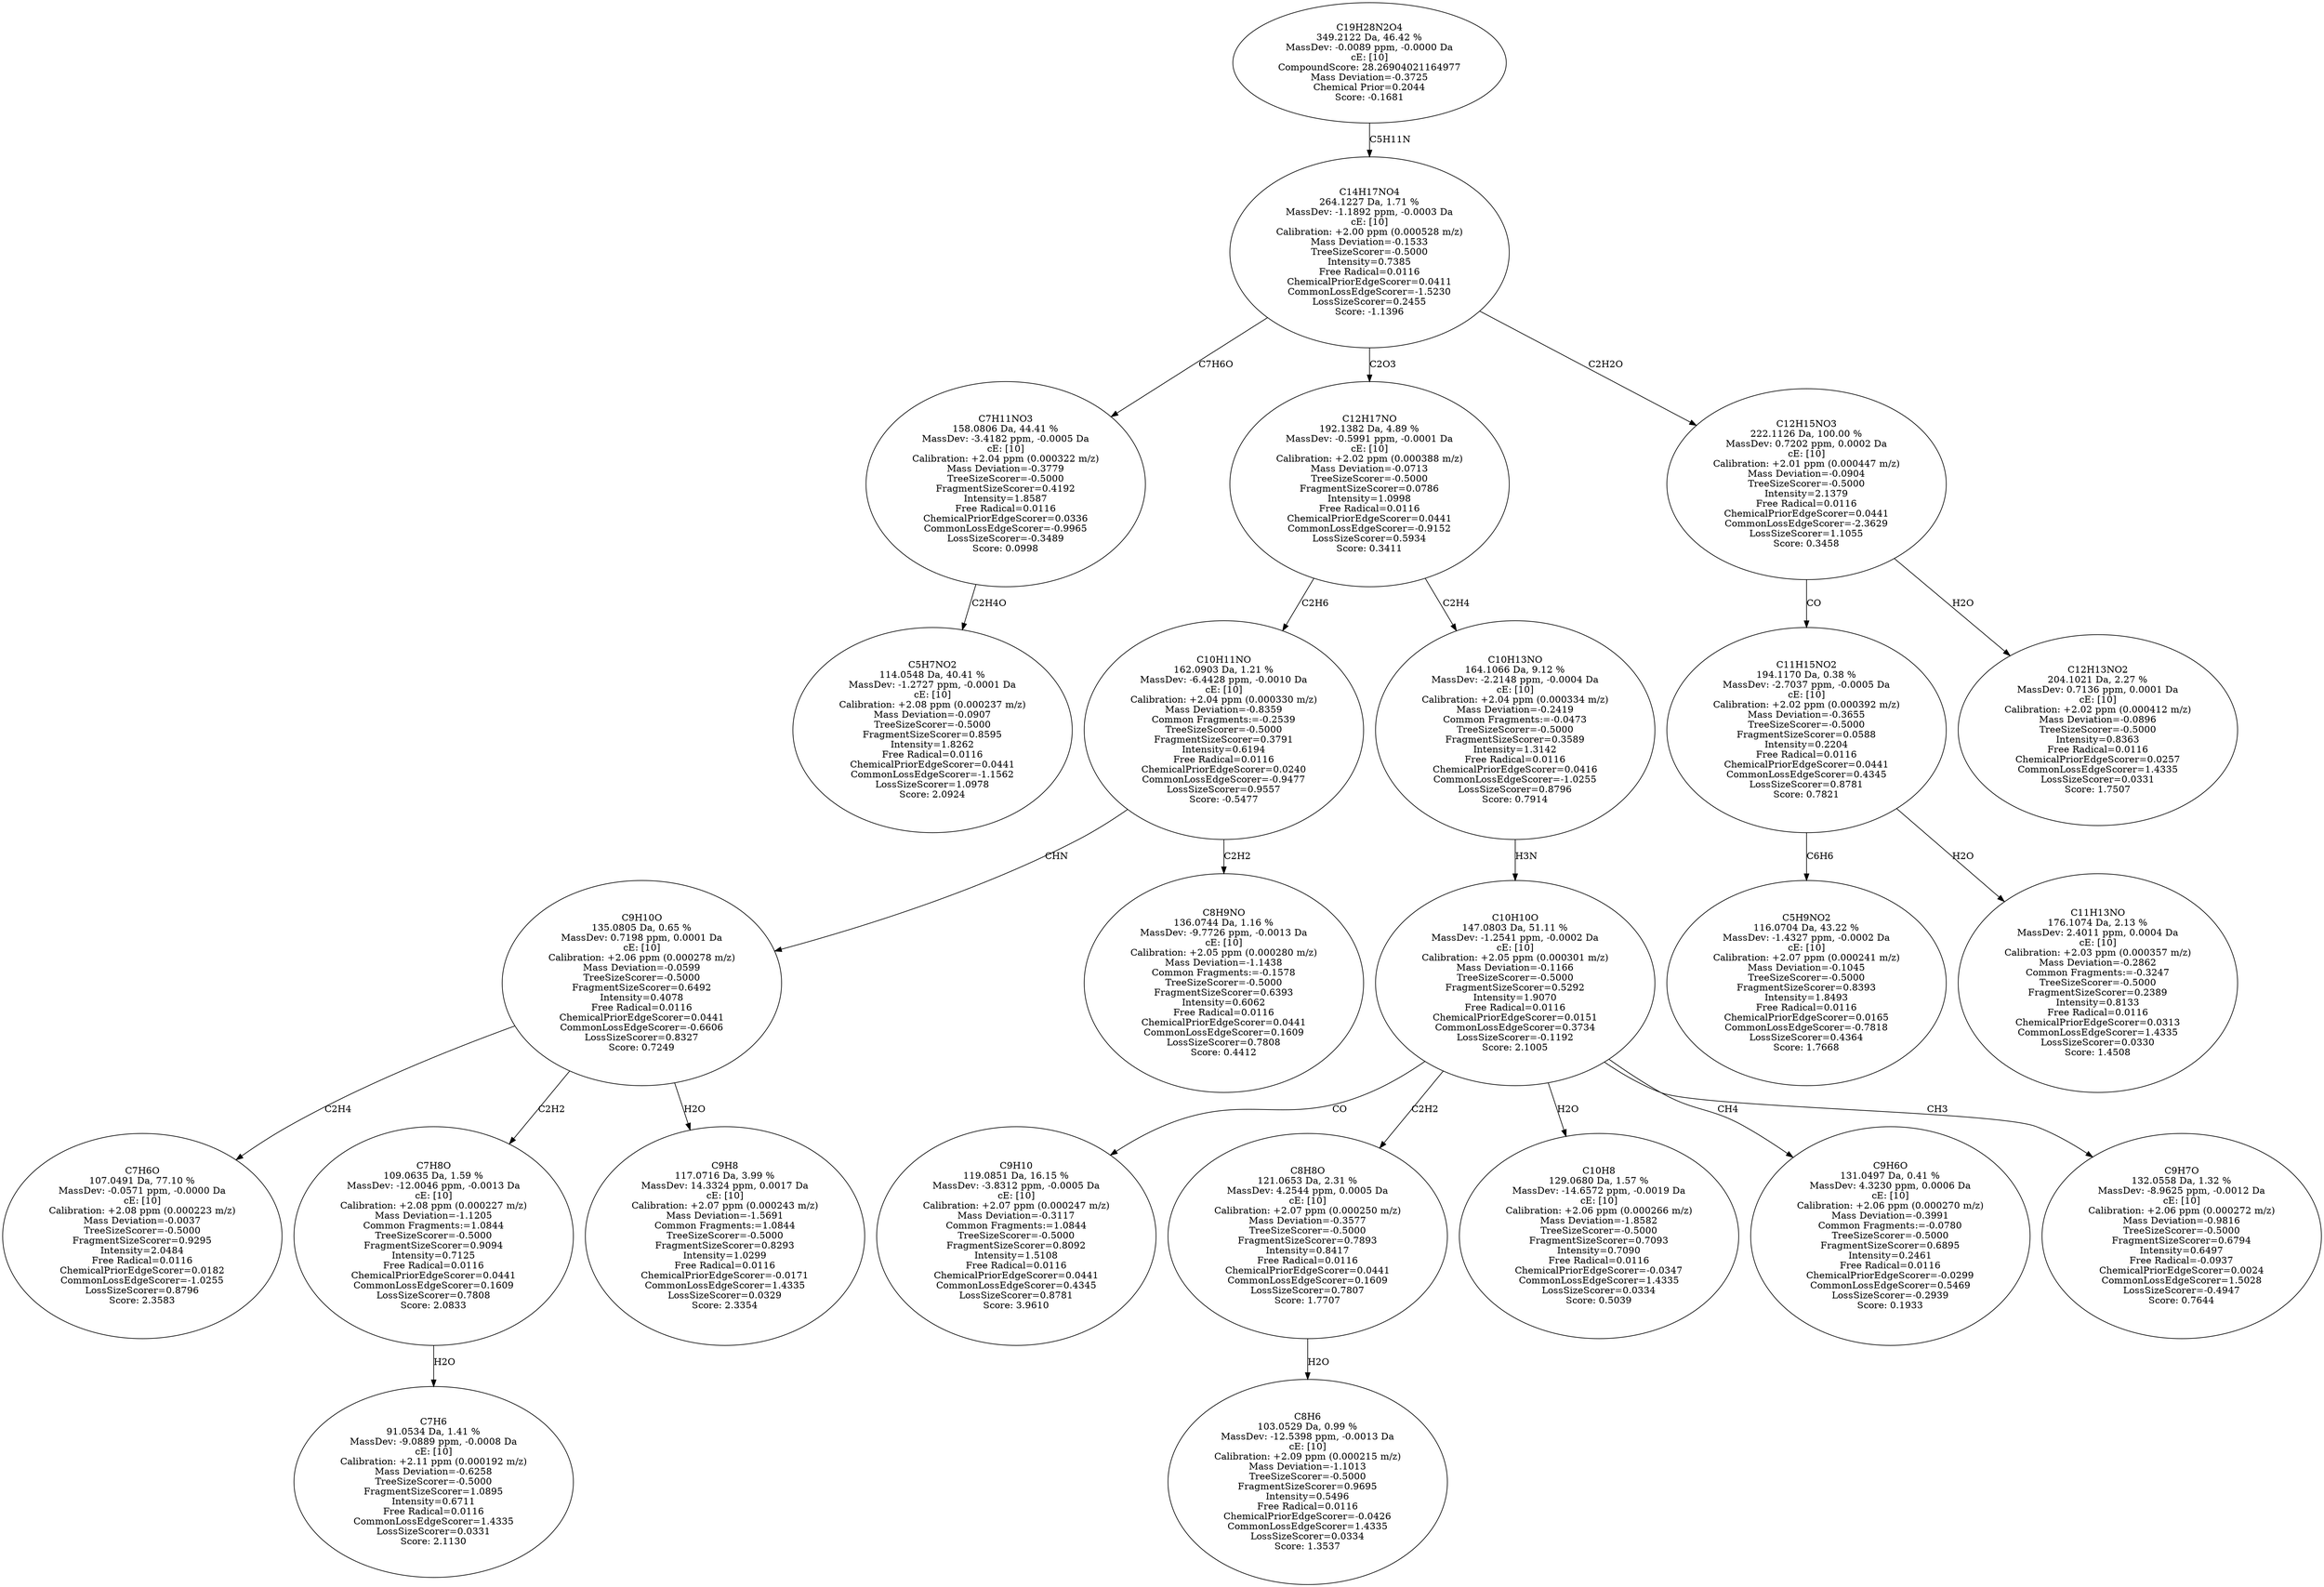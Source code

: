 strict digraph {
v1 [label="C5H7NO2\n114.0548 Da, 40.41 %\nMassDev: -1.2727 ppm, -0.0001 Da\ncE: [10]\nCalibration: +2.08 ppm (0.000237 m/z)\nMass Deviation=-0.0907\nTreeSizeScorer=-0.5000\nFragmentSizeScorer=0.8595\nIntensity=1.8262\nFree Radical=0.0116\nChemicalPriorEdgeScorer=0.0441\nCommonLossEdgeScorer=-1.1562\nLossSizeScorer=1.0978\nScore: 2.0924"];
v2 [label="C7H11NO3\n158.0806 Da, 44.41 %\nMassDev: -3.4182 ppm, -0.0005 Da\ncE: [10]\nCalibration: +2.04 ppm (0.000322 m/z)\nMass Deviation=-0.3779\nTreeSizeScorer=-0.5000\nFragmentSizeScorer=0.4192\nIntensity=1.8587\nFree Radical=0.0116\nChemicalPriorEdgeScorer=0.0336\nCommonLossEdgeScorer=-0.9965\nLossSizeScorer=-0.3489\nScore: 0.0998"];
v3 [label="C7H6O\n107.0491 Da, 77.10 %\nMassDev: -0.0571 ppm, -0.0000 Da\ncE: [10]\nCalibration: +2.08 ppm (0.000223 m/z)\nMass Deviation=-0.0037\nTreeSizeScorer=-0.5000\nFragmentSizeScorer=0.9295\nIntensity=2.0484\nFree Radical=0.0116\nChemicalPriorEdgeScorer=0.0182\nCommonLossEdgeScorer=-1.0255\nLossSizeScorer=0.8796\nScore: 2.3583"];
v4 [label="C7H6\n91.0534 Da, 1.41 %\nMassDev: -9.0889 ppm, -0.0008 Da\ncE: [10]\nCalibration: +2.11 ppm (0.000192 m/z)\nMass Deviation=-0.6258\nTreeSizeScorer=-0.5000\nFragmentSizeScorer=1.0895\nIntensity=0.6711\nFree Radical=0.0116\nCommonLossEdgeScorer=1.4335\nLossSizeScorer=0.0331\nScore: 2.1130"];
v5 [label="C7H8O\n109.0635 Da, 1.59 %\nMassDev: -12.0046 ppm, -0.0013 Da\ncE: [10]\nCalibration: +2.08 ppm (0.000227 m/z)\nMass Deviation=-1.1205\nCommon Fragments:=1.0844\nTreeSizeScorer=-0.5000\nFragmentSizeScorer=0.9094\nIntensity=0.7125\nFree Radical=0.0116\nChemicalPriorEdgeScorer=0.0441\nCommonLossEdgeScorer=0.1609\nLossSizeScorer=0.7808\nScore: 2.0833"];
v6 [label="C9H8\n117.0716 Da, 3.99 %\nMassDev: 14.3324 ppm, 0.0017 Da\ncE: [10]\nCalibration: +2.07 ppm (0.000243 m/z)\nMass Deviation=-1.5691\nCommon Fragments:=1.0844\nTreeSizeScorer=-0.5000\nFragmentSizeScorer=0.8293\nIntensity=1.0299\nFree Radical=0.0116\nChemicalPriorEdgeScorer=-0.0171\nCommonLossEdgeScorer=1.4335\nLossSizeScorer=0.0329\nScore: 2.3354"];
v7 [label="C9H10O\n135.0805 Da, 0.65 %\nMassDev: 0.7198 ppm, 0.0001 Da\ncE: [10]\nCalibration: +2.06 ppm (0.000278 m/z)\nMass Deviation=-0.0599\nTreeSizeScorer=-0.5000\nFragmentSizeScorer=0.6492\nIntensity=0.4078\nFree Radical=0.0116\nChemicalPriorEdgeScorer=0.0441\nCommonLossEdgeScorer=-0.6606\nLossSizeScorer=0.8327\nScore: 0.7249"];
v8 [label="C8H9NO\n136.0744 Da, 1.16 %\nMassDev: -9.7726 ppm, -0.0013 Da\ncE: [10]\nCalibration: +2.05 ppm (0.000280 m/z)\nMass Deviation=-1.1438\nCommon Fragments:=-0.1578\nTreeSizeScorer=-0.5000\nFragmentSizeScorer=0.6393\nIntensity=0.6062\nFree Radical=0.0116\nChemicalPriorEdgeScorer=0.0441\nCommonLossEdgeScorer=0.1609\nLossSizeScorer=0.7808\nScore: 0.4412"];
v9 [label="C10H11NO\n162.0903 Da, 1.21 %\nMassDev: -6.4428 ppm, -0.0010 Da\ncE: [10]\nCalibration: +2.04 ppm (0.000330 m/z)\nMass Deviation=-0.8359\nCommon Fragments:=-0.2539\nTreeSizeScorer=-0.5000\nFragmentSizeScorer=0.3791\nIntensity=0.6194\nFree Radical=0.0116\nChemicalPriorEdgeScorer=0.0240\nCommonLossEdgeScorer=-0.9477\nLossSizeScorer=0.9557\nScore: -0.5477"];
v10 [label="C9H10\n119.0851 Da, 16.15 %\nMassDev: -3.8312 ppm, -0.0005 Da\ncE: [10]\nCalibration: +2.07 ppm (0.000247 m/z)\nMass Deviation=-0.3117\nCommon Fragments:=1.0844\nTreeSizeScorer=-0.5000\nFragmentSizeScorer=0.8092\nIntensity=1.5108\nFree Radical=0.0116\nChemicalPriorEdgeScorer=0.0441\nCommonLossEdgeScorer=0.4345\nLossSizeScorer=0.8781\nScore: 3.9610"];
v11 [label="C8H6\n103.0529 Da, 0.99 %\nMassDev: -12.5398 ppm, -0.0013 Da\ncE: [10]\nCalibration: +2.09 ppm (0.000215 m/z)\nMass Deviation=-1.1013\nTreeSizeScorer=-0.5000\nFragmentSizeScorer=0.9695\nIntensity=0.5496\nFree Radical=0.0116\nChemicalPriorEdgeScorer=-0.0426\nCommonLossEdgeScorer=1.4335\nLossSizeScorer=0.0334\nScore: 1.3537"];
v12 [label="C8H8O\n121.0653 Da, 2.31 %\nMassDev: 4.2544 ppm, 0.0005 Da\ncE: [10]\nCalibration: +2.07 ppm (0.000250 m/z)\nMass Deviation=-0.3577\nTreeSizeScorer=-0.5000\nFragmentSizeScorer=0.7893\nIntensity=0.8417\nFree Radical=0.0116\nChemicalPriorEdgeScorer=0.0441\nCommonLossEdgeScorer=0.1609\nLossSizeScorer=0.7807\nScore: 1.7707"];
v13 [label="C10H8\n129.0680 Da, 1.57 %\nMassDev: -14.6572 ppm, -0.0019 Da\ncE: [10]\nCalibration: +2.06 ppm (0.000266 m/z)\nMass Deviation=-1.8582\nTreeSizeScorer=-0.5000\nFragmentSizeScorer=0.7093\nIntensity=0.7090\nFree Radical=0.0116\nChemicalPriorEdgeScorer=-0.0347\nCommonLossEdgeScorer=1.4335\nLossSizeScorer=0.0334\nScore: 0.5039"];
v14 [label="C9H6O\n131.0497 Da, 0.41 %\nMassDev: 4.3230 ppm, 0.0006 Da\ncE: [10]\nCalibration: +2.06 ppm (0.000270 m/z)\nMass Deviation=-0.3991\nCommon Fragments:=-0.0780\nTreeSizeScorer=-0.5000\nFragmentSizeScorer=0.6895\nIntensity=0.2461\nFree Radical=0.0116\nChemicalPriorEdgeScorer=-0.0299\nCommonLossEdgeScorer=0.5469\nLossSizeScorer=-0.2939\nScore: 0.1933"];
v15 [label="C9H7O\n132.0558 Da, 1.32 %\nMassDev: -8.9625 ppm, -0.0012 Da\ncE: [10]\nCalibration: +2.06 ppm (0.000272 m/z)\nMass Deviation=-0.9816\nTreeSizeScorer=-0.5000\nFragmentSizeScorer=0.6794\nIntensity=0.6497\nFree Radical=-0.0937\nChemicalPriorEdgeScorer=0.0024\nCommonLossEdgeScorer=1.5028\nLossSizeScorer=-0.4947\nScore: 0.7644"];
v16 [label="C10H10O\n147.0803 Da, 51.11 %\nMassDev: -1.2541 ppm, -0.0002 Da\ncE: [10]\nCalibration: +2.05 ppm (0.000301 m/z)\nMass Deviation=-0.1166\nTreeSizeScorer=-0.5000\nFragmentSizeScorer=0.5292\nIntensity=1.9070\nFree Radical=0.0116\nChemicalPriorEdgeScorer=0.0151\nCommonLossEdgeScorer=0.3734\nLossSizeScorer=-0.1192\nScore: 2.1005"];
v17 [label="C10H13NO\n164.1066 Da, 9.12 %\nMassDev: -2.2148 ppm, -0.0004 Da\ncE: [10]\nCalibration: +2.04 ppm (0.000334 m/z)\nMass Deviation=-0.2419\nCommon Fragments:=-0.0473\nTreeSizeScorer=-0.5000\nFragmentSizeScorer=0.3589\nIntensity=1.3142\nFree Radical=0.0116\nChemicalPriorEdgeScorer=0.0416\nCommonLossEdgeScorer=-1.0255\nLossSizeScorer=0.8796\nScore: 0.7914"];
v18 [label="C12H17NO\n192.1382 Da, 4.89 %\nMassDev: -0.5991 ppm, -0.0001 Da\ncE: [10]\nCalibration: +2.02 ppm (0.000388 m/z)\nMass Deviation=-0.0713\nTreeSizeScorer=-0.5000\nFragmentSizeScorer=0.0786\nIntensity=1.0998\nFree Radical=0.0116\nChemicalPriorEdgeScorer=0.0441\nCommonLossEdgeScorer=-0.9152\nLossSizeScorer=0.5934\nScore: 0.3411"];
v19 [label="C5H9NO2\n116.0704 Da, 43.22 %\nMassDev: -1.4327 ppm, -0.0002 Da\ncE: [10]\nCalibration: +2.07 ppm (0.000241 m/z)\nMass Deviation=-0.1045\nTreeSizeScorer=-0.5000\nFragmentSizeScorer=0.8393\nIntensity=1.8493\nFree Radical=0.0116\nChemicalPriorEdgeScorer=0.0165\nCommonLossEdgeScorer=-0.7818\nLossSizeScorer=0.4364\nScore: 1.7668"];
v20 [label="C11H13NO\n176.1074 Da, 2.13 %\nMassDev: 2.4011 ppm, 0.0004 Da\ncE: [10]\nCalibration: +2.03 ppm (0.000357 m/z)\nMass Deviation=-0.2862\nCommon Fragments:=-0.3247\nTreeSizeScorer=-0.5000\nFragmentSizeScorer=0.2389\nIntensity=0.8133\nFree Radical=0.0116\nChemicalPriorEdgeScorer=0.0313\nCommonLossEdgeScorer=1.4335\nLossSizeScorer=0.0330\nScore: 1.4508"];
v21 [label="C11H15NO2\n194.1170 Da, 0.38 %\nMassDev: -2.7037 ppm, -0.0005 Da\ncE: [10]\nCalibration: +2.02 ppm (0.000392 m/z)\nMass Deviation=-0.3655\nTreeSizeScorer=-0.5000\nFragmentSizeScorer=0.0588\nIntensity=0.2204\nFree Radical=0.0116\nChemicalPriorEdgeScorer=0.0441\nCommonLossEdgeScorer=0.4345\nLossSizeScorer=0.8781\nScore: 0.7821"];
v22 [label="C12H13NO2\n204.1021 Da, 2.27 %\nMassDev: 0.7136 ppm, 0.0001 Da\ncE: [10]\nCalibration: +2.02 ppm (0.000412 m/z)\nMass Deviation=-0.0896\nTreeSizeScorer=-0.5000\nIntensity=0.8363\nFree Radical=0.0116\nChemicalPriorEdgeScorer=0.0257\nCommonLossEdgeScorer=1.4335\nLossSizeScorer=0.0331\nScore: 1.7507"];
v23 [label="C12H15NO3\n222.1126 Da, 100.00 %\nMassDev: 0.7202 ppm, 0.0002 Da\ncE: [10]\nCalibration: +2.01 ppm (0.000447 m/z)\nMass Deviation=-0.0904\nTreeSizeScorer=-0.5000\nIntensity=2.1379\nFree Radical=0.0116\nChemicalPriorEdgeScorer=0.0441\nCommonLossEdgeScorer=-2.3629\nLossSizeScorer=1.1055\nScore: 0.3458"];
v24 [label="C14H17NO4\n264.1227 Da, 1.71 %\nMassDev: -1.1892 ppm, -0.0003 Da\ncE: [10]\nCalibration: +2.00 ppm (0.000528 m/z)\nMass Deviation=-0.1533\nTreeSizeScorer=-0.5000\nIntensity=0.7385\nFree Radical=0.0116\nChemicalPriorEdgeScorer=0.0411\nCommonLossEdgeScorer=-1.5230\nLossSizeScorer=0.2455\nScore: -1.1396"];
v25 [label="C19H28N2O4\n349.2122 Da, 46.42 %\nMassDev: -0.0089 ppm, -0.0000 Da\ncE: [10]\nCompoundScore: 28.26904021164977\nMass Deviation=-0.3725\nChemical Prior=0.2044\nScore: -0.1681"];
v2 -> v1 [label="C2H4O"];
v24 -> v2 [label="C7H6O"];
v7 -> v3 [label="C2H4"];
v5 -> v4 [label="H2O"];
v7 -> v5 [label="C2H2"];
v7 -> v6 [label="H2O"];
v9 -> v7 [label="CHN"];
v9 -> v8 [label="C2H2"];
v18 -> v9 [label="C2H6"];
v16 -> v10 [label="CO"];
v12 -> v11 [label="H2O"];
v16 -> v12 [label="C2H2"];
v16 -> v13 [label="H2O"];
v16 -> v14 [label="CH4"];
v16 -> v15 [label="CH3"];
v17 -> v16 [label="H3N"];
v18 -> v17 [label="C2H4"];
v24 -> v18 [label="C2O3"];
v21 -> v19 [label="C6H6"];
v21 -> v20 [label="H2O"];
v23 -> v21 [label="CO"];
v23 -> v22 [label="H2O"];
v24 -> v23 [label="C2H2O"];
v25 -> v24 [label="C5H11N"];
}